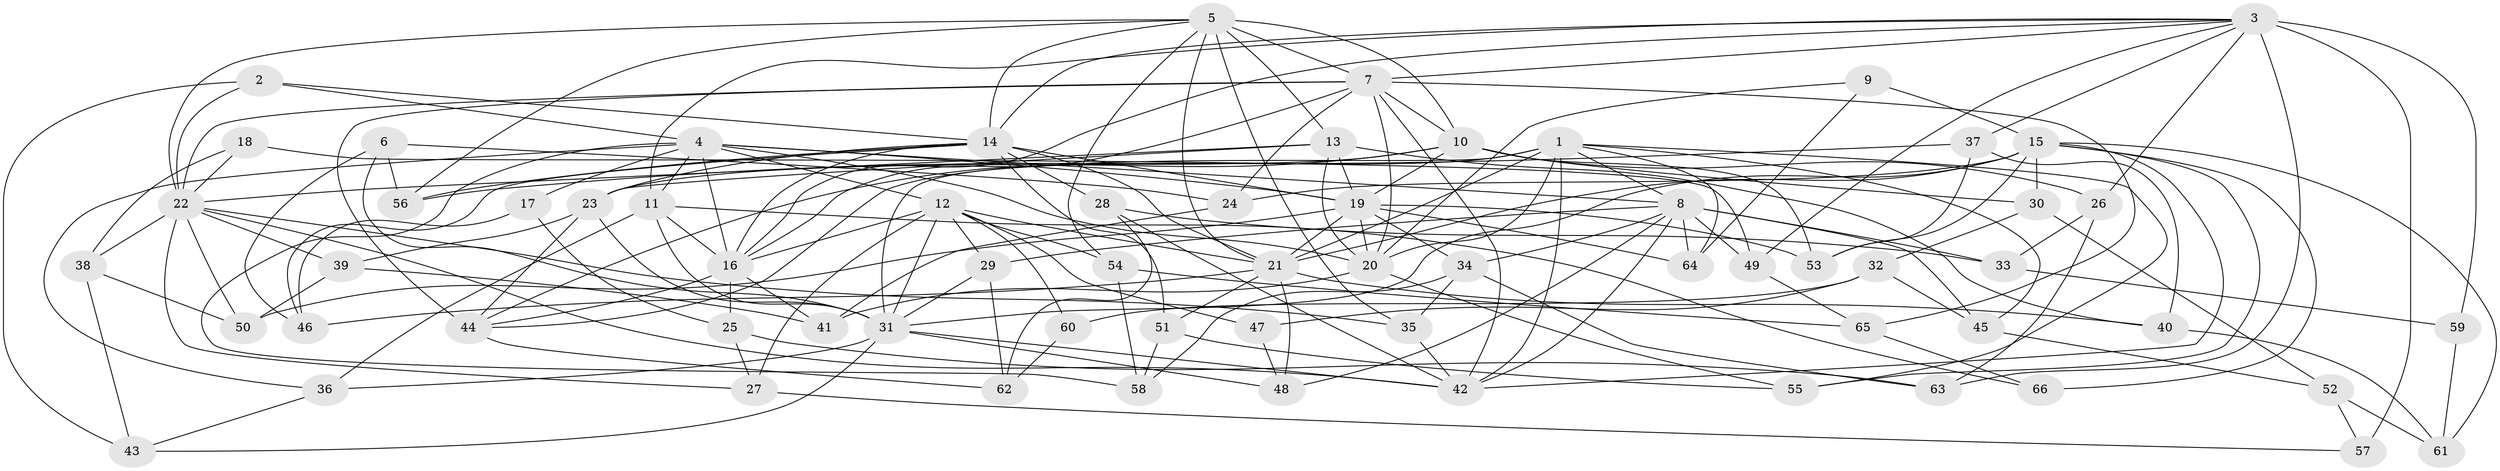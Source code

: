 // original degree distribution, {4: 1.0}
// Generated by graph-tools (version 1.1) at 2025/38/03/09/25 02:38:07]
// undirected, 66 vertices, 180 edges
graph export_dot {
graph [start="1"]
  node [color=gray90,style=filled];
  1;
  2;
  3;
  4;
  5;
  6;
  7;
  8;
  9;
  10;
  11;
  12;
  13;
  14;
  15;
  16;
  17;
  18;
  19;
  20;
  21;
  22;
  23;
  24;
  25;
  26;
  27;
  28;
  29;
  30;
  31;
  32;
  33;
  34;
  35;
  36;
  37;
  38;
  39;
  40;
  41;
  42;
  43;
  44;
  45;
  46;
  47;
  48;
  49;
  50;
  51;
  52;
  53;
  54;
  55;
  56;
  57;
  58;
  59;
  60;
  61;
  62;
  63;
  64;
  65;
  66;
  1 -- 8 [weight=1.0];
  1 -- 20 [weight=1.0];
  1 -- 21 [weight=1.0];
  1 -- 31 [weight=2.0];
  1 -- 42 [weight=1.0];
  1 -- 44 [weight=1.0];
  1 -- 45 [weight=1.0];
  1 -- 55 [weight=1.0];
  1 -- 64 [weight=1.0];
  2 -- 4 [weight=1.0];
  2 -- 14 [weight=1.0];
  2 -- 22 [weight=1.0];
  2 -- 43 [weight=1.0];
  3 -- 7 [weight=1.0];
  3 -- 11 [weight=1.0];
  3 -- 14 [weight=1.0];
  3 -- 16 [weight=1.0];
  3 -- 26 [weight=1.0];
  3 -- 37 [weight=1.0];
  3 -- 49 [weight=1.0];
  3 -- 57 [weight=2.0];
  3 -- 59 [weight=2.0];
  3 -- 63 [weight=1.0];
  4 -- 8 [weight=2.0];
  4 -- 11 [weight=1.0];
  4 -- 12 [weight=1.0];
  4 -- 16 [weight=1.0];
  4 -- 17 [weight=2.0];
  4 -- 19 [weight=1.0];
  4 -- 20 [weight=1.0];
  4 -- 36 [weight=1.0];
  4 -- 58 [weight=1.0];
  5 -- 7 [weight=2.0];
  5 -- 10 [weight=2.0];
  5 -- 13 [weight=1.0];
  5 -- 14 [weight=2.0];
  5 -- 21 [weight=1.0];
  5 -- 22 [weight=1.0];
  5 -- 35 [weight=1.0];
  5 -- 54 [weight=1.0];
  5 -- 56 [weight=1.0];
  6 -- 24 [weight=1.0];
  6 -- 31 [weight=1.0];
  6 -- 46 [weight=1.0];
  6 -- 56 [weight=1.0];
  7 -- 10 [weight=2.0];
  7 -- 16 [weight=1.0];
  7 -- 20 [weight=1.0];
  7 -- 22 [weight=1.0];
  7 -- 24 [weight=1.0];
  7 -- 42 [weight=1.0];
  7 -- 44 [weight=1.0];
  7 -- 65 [weight=1.0];
  8 -- 29 [weight=1.0];
  8 -- 33 [weight=1.0];
  8 -- 34 [weight=2.0];
  8 -- 42 [weight=1.0];
  8 -- 45 [weight=1.0];
  8 -- 48 [weight=1.0];
  8 -- 49 [weight=1.0];
  8 -- 64 [weight=1.0];
  9 -- 15 [weight=2.0];
  9 -- 20 [weight=1.0];
  9 -- 64 [weight=1.0];
  10 -- 19 [weight=1.0];
  10 -- 23 [weight=1.0];
  10 -- 26 [weight=1.0];
  10 -- 30 [weight=1.0];
  10 -- 44 [weight=1.0];
  10 -- 53 [weight=1.0];
  11 -- 16 [weight=1.0];
  11 -- 31 [weight=1.0];
  11 -- 36 [weight=1.0];
  11 -- 66 [weight=1.0];
  12 -- 16 [weight=2.0];
  12 -- 21 [weight=1.0];
  12 -- 27 [weight=1.0];
  12 -- 29 [weight=1.0];
  12 -- 31 [weight=1.0];
  12 -- 47 [weight=2.0];
  12 -- 54 [weight=1.0];
  12 -- 60 [weight=2.0];
  13 -- 19 [weight=1.0];
  13 -- 20 [weight=1.0];
  13 -- 22 [weight=1.0];
  13 -- 23 [weight=1.0];
  13 -- 40 [weight=1.0];
  14 -- 16 [weight=1.0];
  14 -- 19 [weight=1.0];
  14 -- 21 [weight=1.0];
  14 -- 23 [weight=1.0];
  14 -- 28 [weight=1.0];
  14 -- 46 [weight=1.0];
  14 -- 51 [weight=1.0];
  14 -- 56 [weight=1.0];
  15 -- 21 [weight=1.0];
  15 -- 24 [weight=1.0];
  15 -- 30 [weight=1.0];
  15 -- 31 [weight=1.0];
  15 -- 42 [weight=1.0];
  15 -- 53 [weight=1.0];
  15 -- 55 [weight=1.0];
  15 -- 61 [weight=1.0];
  15 -- 66 [weight=2.0];
  16 -- 25 [weight=1.0];
  16 -- 41 [weight=1.0];
  16 -- 44 [weight=1.0];
  17 -- 25 [weight=1.0];
  17 -- 46 [weight=1.0];
  18 -- 22 [weight=2.0];
  18 -- 38 [weight=1.0];
  18 -- 49 [weight=1.0];
  19 -- 20 [weight=1.0];
  19 -- 21 [weight=1.0];
  19 -- 34 [weight=1.0];
  19 -- 50 [weight=1.0];
  19 -- 53 [weight=1.0];
  19 -- 64 [weight=1.0];
  20 -- 41 [weight=1.0];
  20 -- 55 [weight=1.0];
  21 -- 40 [weight=1.0];
  21 -- 46 [weight=1.0];
  21 -- 48 [weight=1.0];
  21 -- 51 [weight=1.0];
  22 -- 27 [weight=1.0];
  22 -- 35 [weight=1.0];
  22 -- 38 [weight=1.0];
  22 -- 39 [weight=1.0];
  22 -- 42 [weight=1.0];
  22 -- 50 [weight=1.0];
  23 -- 31 [weight=1.0];
  23 -- 39 [weight=1.0];
  23 -- 44 [weight=1.0];
  24 -- 41 [weight=1.0];
  25 -- 27 [weight=1.0];
  25 -- 63 [weight=1.0];
  26 -- 33 [weight=1.0];
  26 -- 63 [weight=1.0];
  27 -- 57 [weight=1.0];
  28 -- 33 [weight=1.0];
  28 -- 42 [weight=1.0];
  28 -- 62 [weight=1.0];
  29 -- 31 [weight=1.0];
  29 -- 62 [weight=1.0];
  30 -- 32 [weight=1.0];
  30 -- 52 [weight=1.0];
  31 -- 36 [weight=1.0];
  31 -- 42 [weight=1.0];
  31 -- 43 [weight=1.0];
  31 -- 48 [weight=1.0];
  32 -- 45 [weight=1.0];
  32 -- 47 [weight=1.0];
  32 -- 60 [weight=1.0];
  33 -- 59 [weight=1.0];
  34 -- 35 [weight=1.0];
  34 -- 58 [weight=1.0];
  34 -- 63 [weight=1.0];
  35 -- 42 [weight=1.0];
  36 -- 43 [weight=1.0];
  37 -- 40 [weight=1.0];
  37 -- 53 [weight=1.0];
  37 -- 56 [weight=1.0];
  38 -- 43 [weight=1.0];
  38 -- 50 [weight=1.0];
  39 -- 41 [weight=1.0];
  39 -- 50 [weight=1.0];
  40 -- 61 [weight=1.0];
  44 -- 62 [weight=1.0];
  45 -- 52 [weight=1.0];
  47 -- 48 [weight=1.0];
  49 -- 65 [weight=1.0];
  51 -- 55 [weight=1.0];
  51 -- 58 [weight=1.0];
  52 -- 57 [weight=1.0];
  52 -- 61 [weight=1.0];
  54 -- 58 [weight=1.0];
  54 -- 65 [weight=1.0];
  59 -- 61 [weight=1.0];
  60 -- 62 [weight=1.0];
  65 -- 66 [weight=1.0];
}

